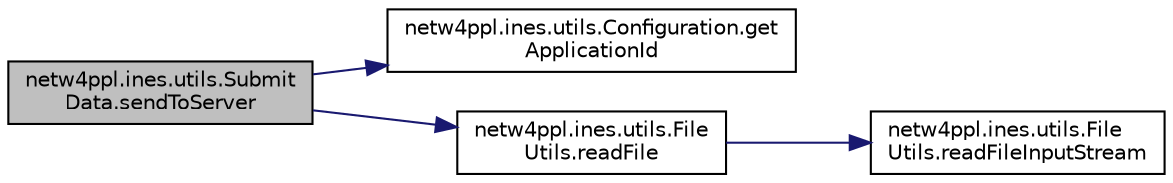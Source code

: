 digraph "netw4ppl.ines.utils.SubmitData.sendToServer"
{
 // LATEX_PDF_SIZE
  edge [fontname="Helvetica",fontsize="10",labelfontname="Helvetica",labelfontsize="10"];
  node [fontname="Helvetica",fontsize="10",shape=record];
  rankdir="LR";
  Node1 [label="netw4ppl.ines.utils.Submit\lData.sendToServer",height=0.2,width=0.4,color="black", fillcolor="grey75", style="filled", fontcolor="black",tooltip=" "];
  Node1 -> Node2 [color="midnightblue",fontsize="10",style="solid",fontname="Helvetica"];
  Node2 [label="netw4ppl.ines.utils.Configuration.get\lApplicationId",height=0.2,width=0.4,color="black", fillcolor="white", style="filled",URL="$classnetw4ppl_1_1ines_1_1utils_1_1_configuration.html#a424f19c056f1de2ab994a1c525dd65d8",tooltip=" "];
  Node1 -> Node3 [color="midnightblue",fontsize="10",style="solid",fontname="Helvetica"];
  Node3 [label="netw4ppl.ines.utils.File\lUtils.readFile",height=0.2,width=0.4,color="black", fillcolor="white", style="filled",URL="$classnetw4ppl_1_1ines_1_1utils_1_1_file_utils.html#a93166925da21ebeca0d21c662d9941a6",tooltip=" "];
  Node3 -> Node4 [color="midnightblue",fontsize="10",style="solid",fontname="Helvetica"];
  Node4 [label="netw4ppl.ines.utils.File\lUtils.readFileInputStream",height=0.2,width=0.4,color="black", fillcolor="white", style="filled",URL="$classnetw4ppl_1_1ines_1_1utils_1_1_file_utils.html#add9253223ad6b9a10af3709933569740",tooltip=" "];
}
